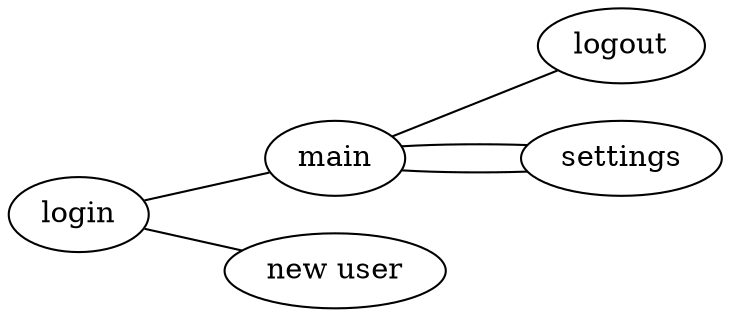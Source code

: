 graph {
  rankdir=LR;
  login -- main
  main -- logout
  login -- "new user"

  main -- settings
  settings -- main
}